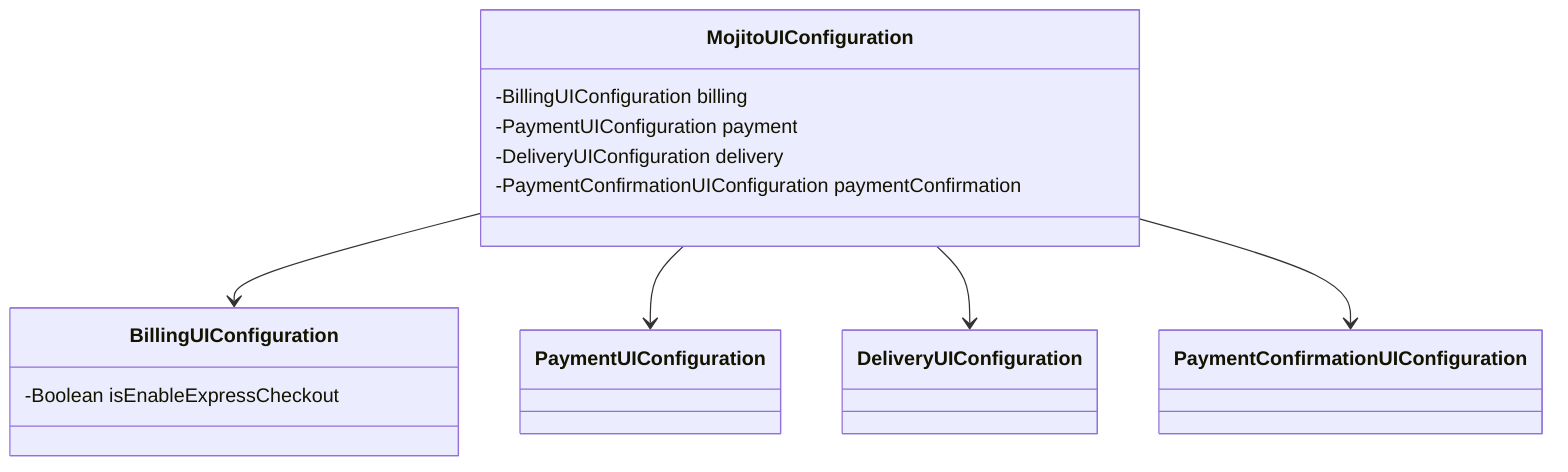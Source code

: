 classDiagram
class MojitoUIConfiguration {
    -BillingUIConfiguration billing
    -PaymentUIConfiguration payment
    -DeliveryUIConfiguration delivery
    -PaymentConfirmationUIConfiguration paymentConfirmation
}
class BillingUIConfiguration {
    -Boolean isEnableExpressCheckout
}
class PaymentUIConfiguration {
    
}
class DeliveryUIConfiguration {
    
}
class PaymentConfirmationUIConfiguration {
    
}
MojitoUIConfiguration --> BillingUIConfiguration
MojitoUIConfiguration --> PaymentUIConfiguration
MojitoUIConfiguration --> DeliveryUIConfiguration
MojitoUIConfiguration --> PaymentConfirmationUIConfiguration
